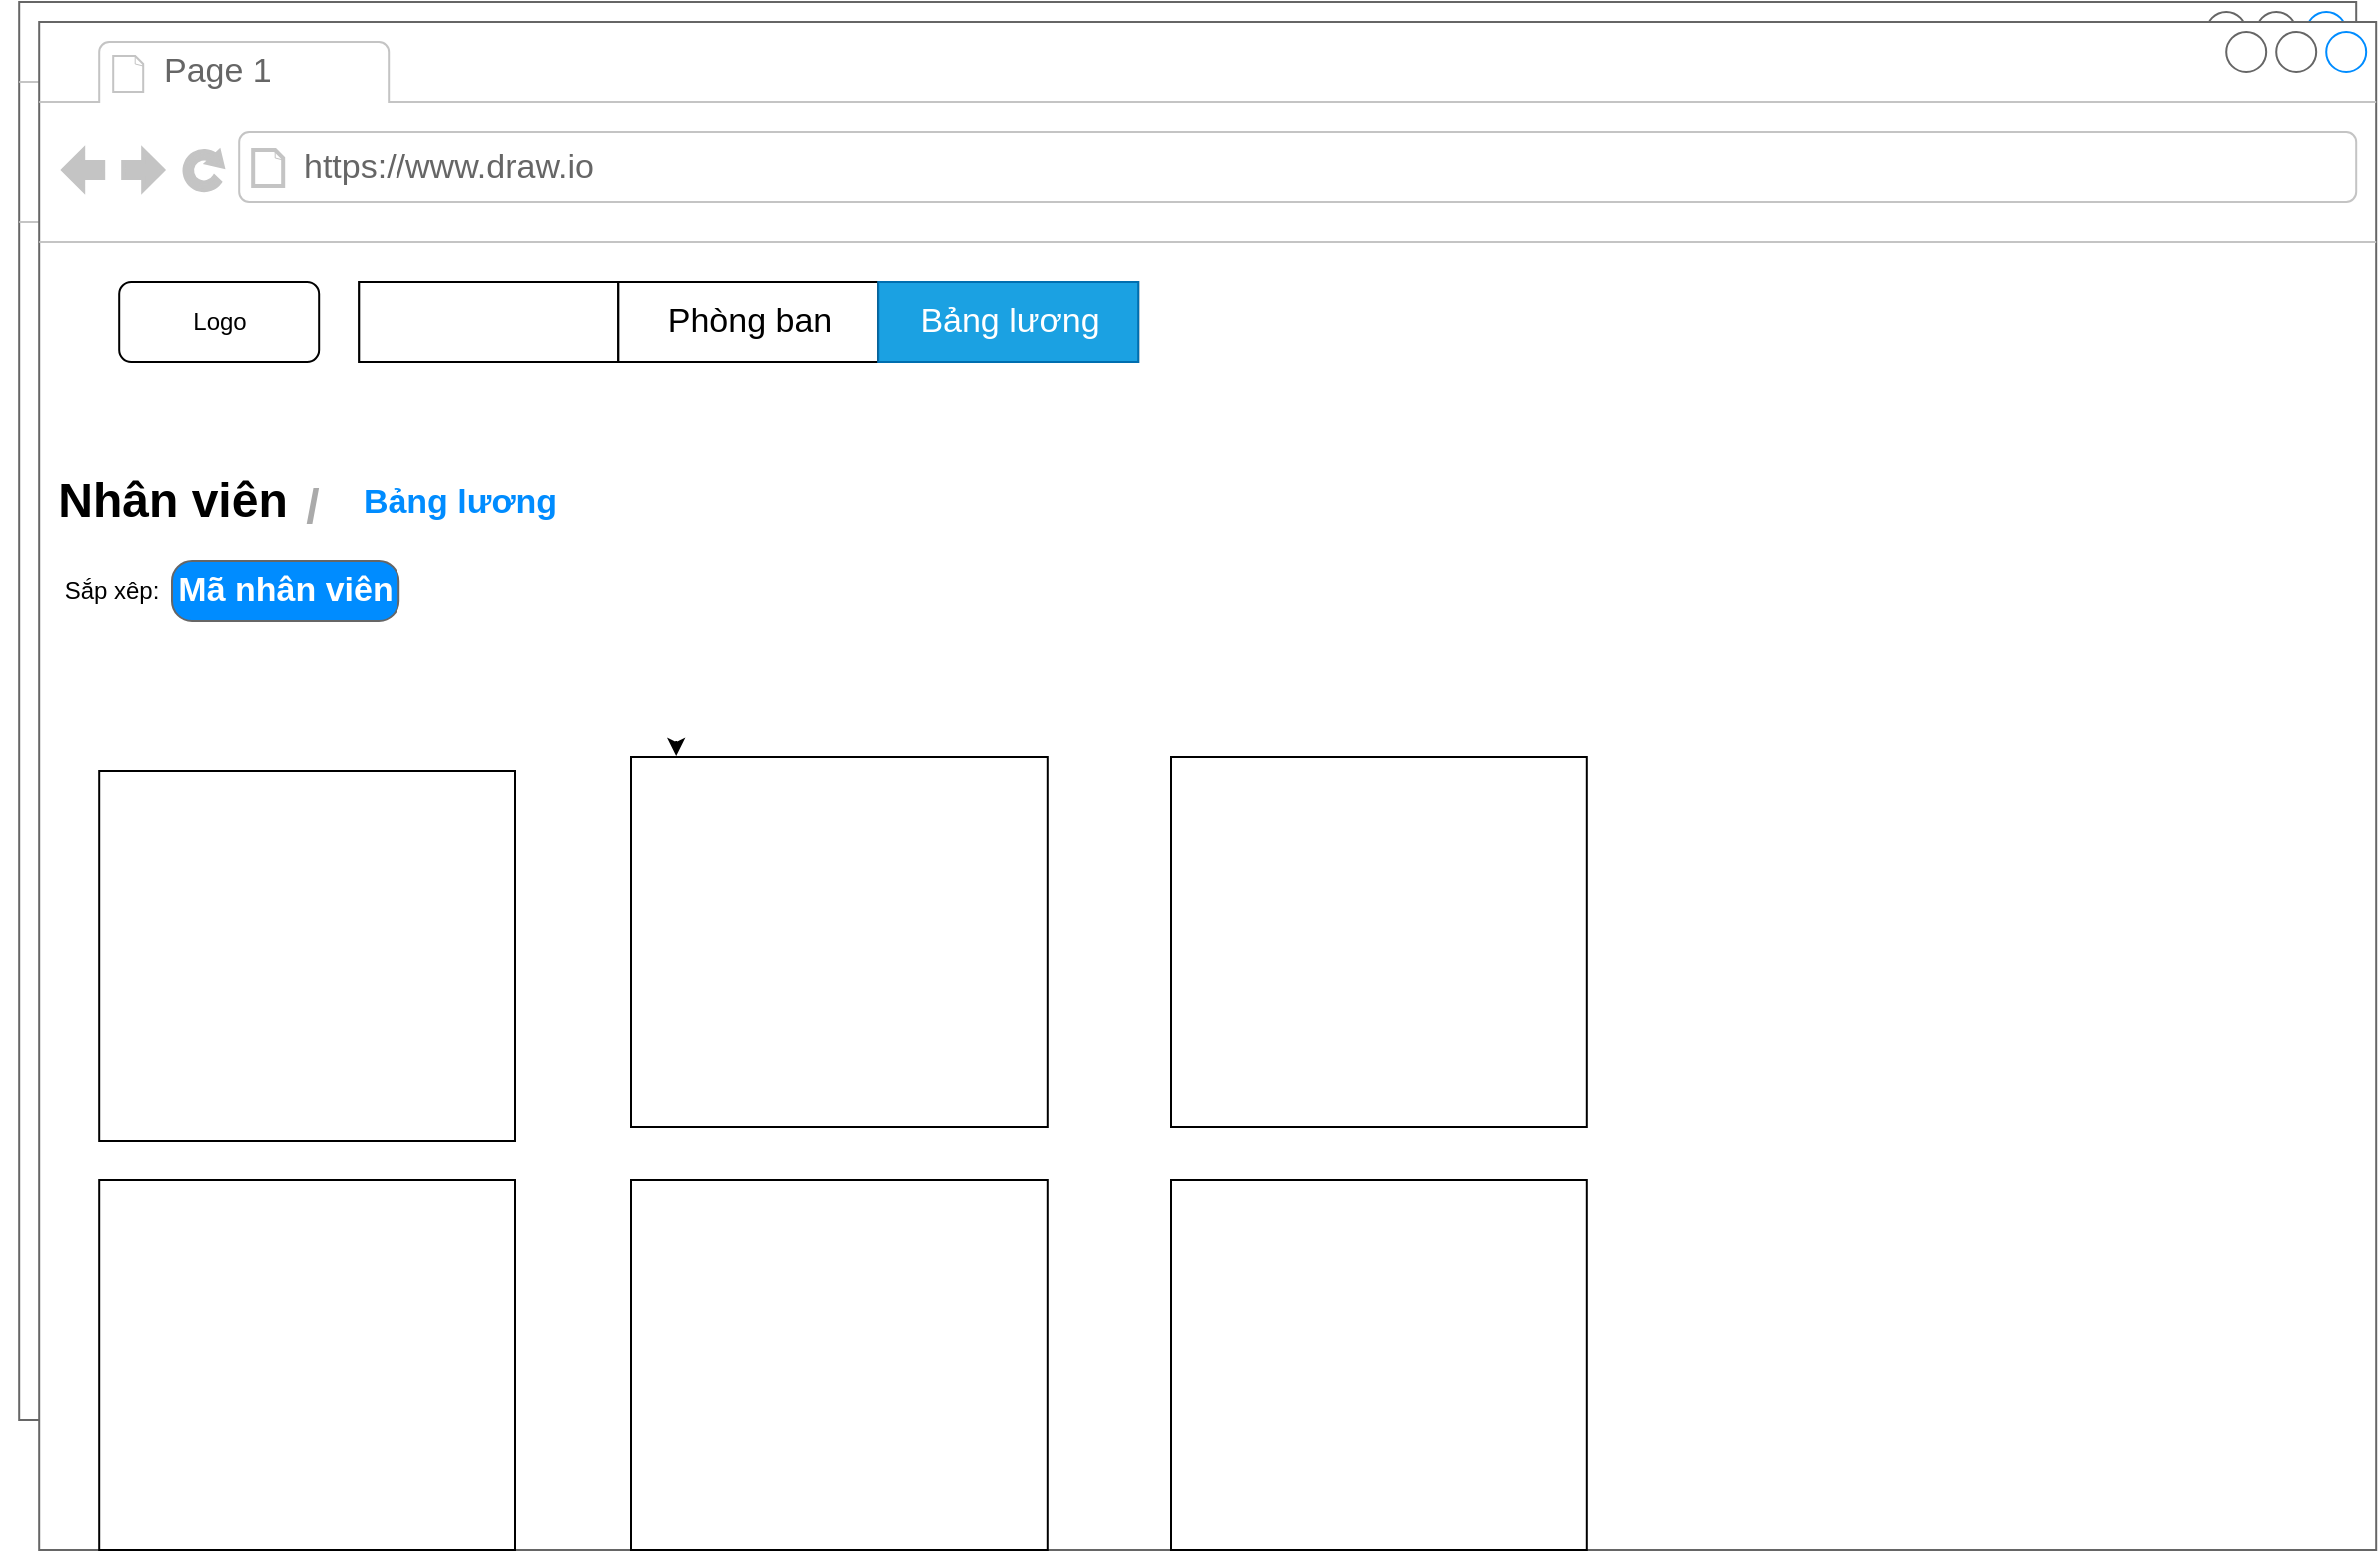 <mxfile>
    <diagram id="wchiuT_AfNnw1r3C1ELz" name="Page-1">
        <mxGraphModel dx="886" dy="844" grid="1" gridSize="10" guides="1" tooltips="1" connect="1" arrows="1" fold="1" page="1" pageScale="1" pageWidth="850" pageHeight="1100" math="0" shadow="0">
            <root>
                <mxCell id="0"/>
                <mxCell id="1" parent="0"/>
                <mxCell id="3" value="" style="strokeWidth=1;shadow=0;dashed=0;align=center;html=1;shape=mxgraph.mockup.containers.browserWindow;rSize=0;strokeColor=#666666;strokeColor2=#008cff;strokeColor3=#c4c4c4;mainText=,;recursiveResize=0;" parent="1" vertex="1">
                    <mxGeometry x="143.6" y="80" width="1170" height="710" as="geometry"/>
                </mxCell>
                <mxCell id="4" value="Page 1" style="strokeWidth=1;shadow=0;dashed=0;align=center;html=1;shape=mxgraph.mockup.containers.anchor;fontSize=17;fontColor=#666666;align=left;" parent="3" vertex="1">
                    <mxGeometry x="60" y="12" width="110" height="26" as="geometry"/>
                </mxCell>
                <mxCell id="5" value="https://www.draw.io" style="strokeWidth=1;shadow=0;dashed=0;align=center;html=1;shape=mxgraph.mockup.containers.anchor;rSize=0;fontSize=17;fontColor=#666666;align=left;" parent="3" vertex="1">
                    <mxGeometry x="130" y="60" width="250" height="26" as="geometry"/>
                </mxCell>
                <mxCell id="6" value="Logo" style="rounded=1;whiteSpace=wrap;html=1;" parent="3" vertex="1">
                    <mxGeometry x="40" y="130" width="100" height="40" as="geometry"/>
                </mxCell>
                <mxCell id="9" value="" style="strokeWidth=1;shadow=0;dashed=0;align=center;html=1;shape=mxgraph.mockup.text.rrect;rSize=0;strokeColor=#666666;container=0;" parent="3" vertex="1">
                    <mxGeometry x="160" y="130" width="390" height="40" as="geometry"/>
                </mxCell>
                <mxCell id="14" value="" style="group" parent="3" vertex="1" connectable="0">
                    <mxGeometry x="160" y="130" width="390" height="40" as="geometry"/>
                </mxCell>
                <mxCell id="10" value="Phòng ban" style="strokeWidth=1;shadow=0;dashed=0;align=center;html=1;shape=mxgraph.mockup.text.rrect;rSize=0;fontSize=17;" parent="14" vertex="1">
                    <mxGeometry x="130" width="130" height="40" as="geometry"/>
                </mxCell>
                <mxCell id="11" value="Bảng lương" style="strokeWidth=1;shadow=0;dashed=0;align=center;html=1;shape=mxgraph.mockup.text.rrect;rSize=0;fontSize=17;fillColor=#1ba1e2;fontColor=#ffffff;strokeColor=#006EAF;" parent="14" vertex="1">
                    <mxGeometry x="260" width="130" height="40" as="geometry"/>
                </mxCell>
                <mxCell id="13" value="Nhân viên" style="strokeWidth=1;shadow=0;dashed=0;align=center;html=1;shape=mxgraph.mockup.text.rrect;rSize=0;fontSize=17;fontColor=#ffffff;fillColor=none;strokeColor=default;" parent="14" vertex="1">
                    <mxGeometry width="130" height="40" as="geometry"/>
                </mxCell>
                <mxCell id="136" value="&lt;h3 style=&quot;box-sizing: border-box ; margin-top: 0px ; margin-bottom: 0.5rem ; font-family: , &amp;#34;blinkmacsystemfont&amp;#34; , &amp;#34;segoe ui&amp;#34; , &amp;#34;roboto&amp;#34; , &amp;#34;oxygen&amp;#34; , &amp;#34;ubuntu&amp;#34; , &amp;#34;cantarell&amp;#34; , &amp;#34;fira sans&amp;#34; , &amp;#34;droid sans&amp;#34; , &amp;#34;helvetica neue&amp;#34; , sans-serif ; font-weight: 500 ; line-height: 1.2 ; font-size: 1.75rem&quot;&gt;&lt;font color=&quot;#ffffff&quot;&gt;Nguyễn Văn F&lt;/font&gt;&lt;/h3&gt;&lt;h5 class=&quot;card-title&quot; style=&quot;box-sizing: border-box ; margin-top: 0px ; margin-bottom: 0.75rem ; font-family: , &amp;#34;blinkmacsystemfont&amp;#34; , &amp;#34;segoe ui&amp;#34; , &amp;#34;roboto&amp;#34; , &amp;#34;oxygen&amp;#34; , &amp;#34;ubuntu&amp;#34; , &amp;#34;cantarell&amp;#34; , &amp;#34;fira sans&amp;#34; , &amp;#34;droid sans&amp;#34; , &amp;#34;helvetica neue&amp;#34; , sans-serif ; font-weight: 500 ; line-height: 1.2 ; font-size: 1.25rem&quot;&gt;&lt;font color=&quot;#ffffff&quot;&gt;Mã nhân viên:&amp;nbsp;15&lt;/font&gt;&lt;/h5&gt;&lt;h5 class=&quot;card-title&quot; style=&quot;box-sizing: border-box ; margin-top: 0px ; margin-bottom: 0.75rem ; font-family: , &amp;#34;blinkmacsystemfont&amp;#34; , &amp;#34;segoe ui&amp;#34; , &amp;#34;roboto&amp;#34; , &amp;#34;oxygen&amp;#34; , &amp;#34;ubuntu&amp;#34; , &amp;#34;cantarell&amp;#34; , &amp;#34;fira sans&amp;#34; , &amp;#34;droid sans&amp;#34; , &amp;#34;helvetica neue&amp;#34; , sans-serif ; font-weight: 500 ; line-height: 1.2 ; font-size: 1.25rem&quot;&gt;&lt;font color=&quot;#ffffff&quot;&gt;Hệ số lượng:&amp;nbsp;1&lt;/font&gt;&lt;/h5&gt;&lt;h5 class=&quot;card-title&quot; style=&quot;box-sizing: border-box ; margin-top: 0px ; margin-bottom: 0.75rem ; font-family: , &amp;#34;blinkmacsystemfont&amp;#34; , &amp;#34;segoe ui&amp;#34; , &amp;#34;roboto&amp;#34; , &amp;#34;oxygen&amp;#34; , &amp;#34;ubuntu&amp;#34; , &amp;#34;cantarell&amp;#34; , &amp;#34;fira sans&amp;#34; , &amp;#34;droid sans&amp;#34; , &amp;#34;helvetica neue&amp;#34; , sans-serif ; font-weight: 500 ; line-height: 1.2 ; font-size: 1.25rem&quot;&gt;&lt;font color=&quot;#ffffff&quot;&gt;Số ngày làm thêm:&amp;nbsp;10&lt;/font&gt;&lt;/h5&gt;&lt;div&gt;&lt;font color=&quot;#ffffff&quot;&gt;Lương: 500000&lt;/font&gt;&lt;/div&gt;" style="strokeWidth=1;shadow=0;align=left;html=1;shape=mxgraph.mockup.text.bulletedList;textColor=#666666;mainText=,,,,;textSize=17;bulletStyle=none;strokeColor=default;fillColor=none;align=left;verticalAlign=top;fontSize=17;fontColor=#666666;" parent="3" vertex="1">
                    <mxGeometry x="30" y="375" width="208.4" height="185" as="geometry"/>
                </mxCell>
                <mxCell id="79" style="edgeStyle=none;html=1;exitX=1;exitY=0;exitDx=0;exitDy=0;entryX=1;entryY=0.25;entryDx=0;entryDy=0;fontSize=18;" parent="3" edge="1">
                    <mxGeometry relative="1" as="geometry">
                        <mxPoint x="319.0" y="360" as="sourcePoint"/>
                        <mxPoint x="319.0" y="367.5" as="targetPoint"/>
                    </mxGeometry>
                </mxCell>
                <mxCell id="139" value="" style="group" parent="3" vertex="1" connectable="0">
                    <mxGeometry x="-9" y="220" width="279" height="40" as="geometry"/>
                </mxCell>
                <mxCell id="15" value="Nhân viên" style="text;strokeColor=none;fillColor=none;html=1;fontSize=24;fontStyle=1;verticalAlign=middle;align=center;" parent="139" vertex="1">
                    <mxGeometry width="150" height="40" as="geometry"/>
                </mxCell>
                <mxCell id="133" value="/" style="strokeWidth=1;shadow=0;dashed=0;align=center;html=1;shape=mxgraph.mockup.navigation.anchor;fontSize=24;fontColor=#aaaaaa;fontStyle=1;" parent="139" vertex="1">
                    <mxGeometry x="135" y="8" width="20" height="30" as="geometry"/>
                </mxCell>
                <mxCell id="134" value="Bảng lương" style="strokeWidth=1;shadow=0;dashed=0;align=center;html=1;shape=mxgraph.mockup.navigation.anchor;fontSize=17;fontColor=#008cff;fontStyle=1;" parent="139" vertex="1">
                    <mxGeometry x="159" y="6" width="120" height="30" as="geometry"/>
                </mxCell>
                <mxCell id="140" value="Sắp xêp:" style="text;html=1;strokeColor=none;fillColor=none;align=center;verticalAlign=middle;whiteSpace=wrap;rounded=0;" vertex="1" parent="3">
                    <mxGeometry x="6.4" y="270" width="60" height="30" as="geometry"/>
                </mxCell>
                <mxCell id="143" value="Mã nhân viên" style="strokeWidth=1;shadow=0;dashed=0;align=center;html=1;shape=mxgraph.mockup.buttons.button;strokeColor=#666666;fontColor=#ffffff;mainText=;buttonStyle=round;fontSize=17;fontStyle=1;fillColor=#008cff;whiteSpace=wrap;" vertex="1" parent="3">
                    <mxGeometry x="66.4" y="270" width="113.6" height="30" as="geometry"/>
                </mxCell>
                <mxCell id="145" value="" style="strokeWidth=1;shadow=0;dashed=0;align=center;html=1;shape=mxgraph.mockup.containers.browserWindow;rSize=0;strokeColor=#666666;strokeColor2=#008cff;strokeColor3=#c4c4c4;mainText=,;recursiveResize=0;" vertex="1" parent="1">
                    <mxGeometry x="153.6" y="90" width="1170" height="765" as="geometry"/>
                </mxCell>
                <mxCell id="146" value="Page 1" style="strokeWidth=1;shadow=0;dashed=0;align=center;html=1;shape=mxgraph.mockup.containers.anchor;fontSize=17;fontColor=#666666;align=left;" vertex="1" parent="145">
                    <mxGeometry x="60" y="12" width="110" height="26" as="geometry"/>
                </mxCell>
                <mxCell id="147" value="https://www.draw.io" style="strokeWidth=1;shadow=0;dashed=0;align=center;html=1;shape=mxgraph.mockup.containers.anchor;rSize=0;fontSize=17;fontColor=#666666;align=left;" vertex="1" parent="145">
                    <mxGeometry x="130" y="60" width="250" height="26" as="geometry"/>
                </mxCell>
                <mxCell id="148" value="Logo" style="rounded=1;whiteSpace=wrap;html=1;" vertex="1" parent="145">
                    <mxGeometry x="40" y="130" width="100" height="40" as="geometry"/>
                </mxCell>
                <mxCell id="149" value="" style="strokeWidth=1;shadow=0;dashed=0;align=center;html=1;shape=mxgraph.mockup.text.rrect;rSize=0;strokeColor=#666666;container=0;" vertex="1" parent="145">
                    <mxGeometry x="160" y="130" width="390" height="40" as="geometry"/>
                </mxCell>
                <mxCell id="150" value="" style="group" vertex="1" connectable="0" parent="145">
                    <mxGeometry x="160" y="130" width="390" height="40" as="geometry"/>
                </mxCell>
                <mxCell id="151" value="Phòng ban" style="strokeWidth=1;shadow=0;dashed=0;align=center;html=1;shape=mxgraph.mockup.text.rrect;rSize=0;fontSize=17;" vertex="1" parent="150">
                    <mxGeometry x="130" width="130" height="40" as="geometry"/>
                </mxCell>
                <mxCell id="152" value="Bảng lương" style="strokeWidth=1;shadow=0;dashed=0;align=center;html=1;shape=mxgraph.mockup.text.rrect;rSize=0;fontSize=17;fillColor=#1ba1e2;fontColor=#ffffff;strokeColor=#006EAF;" vertex="1" parent="150">
                    <mxGeometry x="260" width="130" height="40" as="geometry"/>
                </mxCell>
                <mxCell id="153" value="Nhân viên" style="strokeWidth=1;shadow=0;dashed=0;align=center;html=1;shape=mxgraph.mockup.text.rrect;rSize=0;fontSize=17;fontColor=#ffffff;fillColor=none;strokeColor=default;" vertex="1" parent="150">
                    <mxGeometry width="130" height="40" as="geometry"/>
                </mxCell>
                <mxCell id="154" value="&lt;h3 style=&quot;box-sizing: border-box ; margin-top: 0px ; margin-bottom: 0.5rem ; font-family: , &amp;#34;blinkmacsystemfont&amp;#34; , &amp;#34;segoe ui&amp;#34; , &amp;#34;roboto&amp;#34; , &amp;#34;oxygen&amp;#34; , &amp;#34;ubuntu&amp;#34; , &amp;#34;cantarell&amp;#34; , &amp;#34;fira sans&amp;#34; , &amp;#34;droid sans&amp;#34; , &amp;#34;helvetica neue&amp;#34; , sans-serif ; font-weight: 500 ; line-height: 1.2 ; font-size: 1.75rem&quot;&gt;&lt;font color=&quot;#ffffff&quot;&gt;Nguyễn Văn F&lt;/font&gt;&lt;/h3&gt;&lt;h5 class=&quot;card-title&quot; style=&quot;box-sizing: border-box ; margin-top: 0px ; margin-bottom: 0.75rem ; font-family: , &amp;#34;blinkmacsystemfont&amp;#34; , &amp;#34;segoe ui&amp;#34; , &amp;#34;roboto&amp;#34; , &amp;#34;oxygen&amp;#34; , &amp;#34;ubuntu&amp;#34; , &amp;#34;cantarell&amp;#34; , &amp;#34;fira sans&amp;#34; , &amp;#34;droid sans&amp;#34; , &amp;#34;helvetica neue&amp;#34; , sans-serif ; font-weight: 500 ; line-height: 1.2 ; font-size: 1.25rem&quot;&gt;&lt;font color=&quot;#ffffff&quot;&gt;Mã nhân viên:&amp;nbsp;15&lt;/font&gt;&lt;/h5&gt;&lt;h5 class=&quot;card-title&quot; style=&quot;box-sizing: border-box ; margin-top: 0px ; margin-bottom: 0.75rem ; font-family: , &amp;#34;blinkmacsystemfont&amp;#34; , &amp;#34;segoe ui&amp;#34; , &amp;#34;roboto&amp;#34; , &amp;#34;oxygen&amp;#34; , &amp;#34;ubuntu&amp;#34; , &amp;#34;cantarell&amp;#34; , &amp;#34;fira sans&amp;#34; , &amp;#34;droid sans&amp;#34; , &amp;#34;helvetica neue&amp;#34; , sans-serif ; font-weight: 500 ; line-height: 1.2 ; font-size: 1.25rem&quot;&gt;&lt;font color=&quot;#ffffff&quot;&gt;Hệ số lượng:&amp;nbsp;1&lt;/font&gt;&lt;/h5&gt;&lt;h5 class=&quot;card-title&quot; style=&quot;box-sizing: border-box ; margin-top: 0px ; margin-bottom: 0.75rem ; font-family: , &amp;#34;blinkmacsystemfont&amp;#34; , &amp;#34;segoe ui&amp;#34; , &amp;#34;roboto&amp;#34; , &amp;#34;oxygen&amp;#34; , &amp;#34;ubuntu&amp;#34; , &amp;#34;cantarell&amp;#34; , &amp;#34;fira sans&amp;#34; , &amp;#34;droid sans&amp;#34; , &amp;#34;helvetica neue&amp;#34; , sans-serif ; font-weight: 500 ; line-height: 1.2 ; font-size: 1.25rem&quot;&gt;&lt;font color=&quot;#ffffff&quot;&gt;Số ngày làm thêm:&amp;nbsp;10&lt;/font&gt;&lt;/h5&gt;&lt;div&gt;&lt;font color=&quot;#ffffff&quot;&gt;Lương: 500000&lt;/font&gt;&lt;/div&gt;" style="strokeWidth=1;shadow=0;align=left;html=1;shape=mxgraph.mockup.text.bulletedList;textColor=#666666;mainText=,,,,;textSize=17;bulletStyle=none;strokeColor=default;fillColor=none;align=left;verticalAlign=top;fontSize=17;fontColor=#666666;" vertex="1" parent="145">
                    <mxGeometry x="30" y="375" width="208.4" height="185" as="geometry"/>
                </mxCell>
                <mxCell id="155" style="edgeStyle=none;html=1;exitX=1;exitY=0;exitDx=0;exitDy=0;entryX=1;entryY=0.25;entryDx=0;entryDy=0;fontSize=18;" edge="1" parent="145">
                    <mxGeometry relative="1" as="geometry">
                        <mxPoint x="319.0" y="360" as="sourcePoint"/>
                        <mxPoint x="319.0" y="367.5" as="targetPoint"/>
                    </mxGeometry>
                </mxCell>
                <mxCell id="156" value="" style="group" vertex="1" connectable="0" parent="145">
                    <mxGeometry x="-9" y="220" width="279" height="40" as="geometry"/>
                </mxCell>
                <mxCell id="157" value="Nhân viên" style="text;strokeColor=none;fillColor=none;html=1;fontSize=24;fontStyle=1;verticalAlign=middle;align=center;" vertex="1" parent="156">
                    <mxGeometry width="150" height="40" as="geometry"/>
                </mxCell>
                <mxCell id="158" value="/" style="strokeWidth=1;shadow=0;dashed=0;align=center;html=1;shape=mxgraph.mockup.navigation.anchor;fontSize=24;fontColor=#aaaaaa;fontStyle=1;" vertex="1" parent="156">
                    <mxGeometry x="135" y="8" width="20" height="30" as="geometry"/>
                </mxCell>
                <mxCell id="159" value="Bảng lương" style="strokeWidth=1;shadow=0;dashed=0;align=center;html=1;shape=mxgraph.mockup.navigation.anchor;fontSize=17;fontColor=#008cff;fontStyle=1;" vertex="1" parent="156">
                    <mxGeometry x="159" y="6" width="120" height="30" as="geometry"/>
                </mxCell>
                <mxCell id="160" value="Sắp xêp:" style="text;html=1;strokeColor=none;fillColor=none;align=center;verticalAlign=middle;whiteSpace=wrap;rounded=0;" vertex="1" parent="145">
                    <mxGeometry x="6.4" y="270" width="60" height="30" as="geometry"/>
                </mxCell>
                <mxCell id="161" value="Mã nhân viên" style="strokeWidth=1;shadow=0;dashed=0;align=center;html=1;shape=mxgraph.mockup.buttons.button;strokeColor=#666666;fontColor=#ffffff;mainText=;buttonStyle=round;fontSize=17;fontStyle=1;fillColor=#008cff;whiteSpace=wrap;" vertex="1" parent="145">
                    <mxGeometry x="66.4" y="270" width="113.6" height="30" as="geometry"/>
                </mxCell>
                <mxCell id="162" value="&lt;h3 style=&quot;box-sizing: border-box ; margin-top: 0px ; margin-bottom: 0.5rem ; font-family: , &amp;#34;blinkmacsystemfont&amp;#34; , &amp;#34;segoe ui&amp;#34; , &amp;#34;roboto&amp;#34; , &amp;#34;oxygen&amp;#34; , &amp;#34;ubuntu&amp;#34; , &amp;#34;cantarell&amp;#34; , &amp;#34;fira sans&amp;#34; , &amp;#34;droid sans&amp;#34; , &amp;#34;helvetica neue&amp;#34; , sans-serif ; font-weight: 500 ; line-height: 1.2 ; font-size: 1.75rem&quot;&gt;&lt;font color=&quot;#ffffff&quot;&gt;Nguyễn Văn F&lt;/font&gt;&lt;/h3&gt;&lt;h5 class=&quot;card-title&quot; style=&quot;box-sizing: border-box ; margin-top: 0px ; margin-bottom: 0.75rem ; font-family: , &amp;#34;blinkmacsystemfont&amp;#34; , &amp;#34;segoe ui&amp;#34; , &amp;#34;roboto&amp;#34; , &amp;#34;oxygen&amp;#34; , &amp;#34;ubuntu&amp;#34; , &amp;#34;cantarell&amp;#34; , &amp;#34;fira sans&amp;#34; , &amp;#34;droid sans&amp;#34; , &amp;#34;helvetica neue&amp;#34; , sans-serif ; font-weight: 500 ; line-height: 1.2 ; font-size: 1.25rem&quot;&gt;&lt;font color=&quot;#ffffff&quot;&gt;Mã nhân viên:&amp;nbsp;15&lt;/font&gt;&lt;/h5&gt;&lt;h5 class=&quot;card-title&quot; style=&quot;box-sizing: border-box ; margin-top: 0px ; margin-bottom: 0.75rem ; font-family: , &amp;#34;blinkmacsystemfont&amp;#34; , &amp;#34;segoe ui&amp;#34; , &amp;#34;roboto&amp;#34; , &amp;#34;oxygen&amp;#34; , &amp;#34;ubuntu&amp;#34; , &amp;#34;cantarell&amp;#34; , &amp;#34;fira sans&amp;#34; , &amp;#34;droid sans&amp;#34; , &amp;#34;helvetica neue&amp;#34; , sans-serif ; font-weight: 500 ; line-height: 1.2 ; font-size: 1.25rem&quot;&gt;&lt;font color=&quot;#ffffff&quot;&gt;Hệ số lượng:&amp;nbsp;1&lt;/font&gt;&lt;/h5&gt;&lt;h5 class=&quot;card-title&quot; style=&quot;box-sizing: border-box ; margin-top: 0px ; margin-bottom: 0.75rem ; font-family: , &amp;#34;blinkmacsystemfont&amp;#34; , &amp;#34;segoe ui&amp;#34; , &amp;#34;roboto&amp;#34; , &amp;#34;oxygen&amp;#34; , &amp;#34;ubuntu&amp;#34; , &amp;#34;cantarell&amp;#34; , &amp;#34;fira sans&amp;#34; , &amp;#34;droid sans&amp;#34; , &amp;#34;helvetica neue&amp;#34; , sans-serif ; font-weight: 500 ; line-height: 1.2 ; font-size: 1.25rem&quot;&gt;&lt;font color=&quot;#ffffff&quot;&gt;Số ngày làm thêm:&amp;nbsp;10&lt;/font&gt;&lt;/h5&gt;&lt;div&gt;&lt;font color=&quot;#ffffff&quot;&gt;Lương: 500000&lt;/font&gt;&lt;/div&gt;" style="strokeWidth=1;shadow=0;align=left;html=1;shape=mxgraph.mockup.text.bulletedList;textColor=#666666;mainText=,,,,;textSize=17;bulletStyle=none;strokeColor=default;fillColor=none;align=left;verticalAlign=top;fontSize=17;fontColor=#666666;" vertex="1" parent="145">
                    <mxGeometry x="296.4" y="368" width="208.4" height="185" as="geometry"/>
                </mxCell>
                <mxCell id="163" value="&lt;h3 style=&quot;box-sizing: border-box ; margin-top: 0px ; margin-bottom: 0.5rem ; font-family: , &amp;#34;blinkmacsystemfont&amp;#34; , &amp;#34;segoe ui&amp;#34; , &amp;#34;roboto&amp;#34; , &amp;#34;oxygen&amp;#34; , &amp;#34;ubuntu&amp;#34; , &amp;#34;cantarell&amp;#34; , &amp;#34;fira sans&amp;#34; , &amp;#34;droid sans&amp;#34; , &amp;#34;helvetica neue&amp;#34; , sans-serif ; font-weight: 500 ; line-height: 1.2 ; font-size: 1.75rem&quot;&gt;&lt;font color=&quot;#ffffff&quot;&gt;Nguyễn Văn F&lt;/font&gt;&lt;/h3&gt;&lt;h5 class=&quot;card-title&quot; style=&quot;box-sizing: border-box ; margin-top: 0px ; margin-bottom: 0.75rem ; font-family: , &amp;#34;blinkmacsystemfont&amp;#34; , &amp;#34;segoe ui&amp;#34; , &amp;#34;roboto&amp;#34; , &amp;#34;oxygen&amp;#34; , &amp;#34;ubuntu&amp;#34; , &amp;#34;cantarell&amp;#34; , &amp;#34;fira sans&amp;#34; , &amp;#34;droid sans&amp;#34; , &amp;#34;helvetica neue&amp;#34; , sans-serif ; font-weight: 500 ; line-height: 1.2 ; font-size: 1.25rem&quot;&gt;&lt;font color=&quot;#ffffff&quot;&gt;Mã nhân viên:&amp;nbsp;15&lt;/font&gt;&lt;/h5&gt;&lt;h5 class=&quot;card-title&quot; style=&quot;box-sizing: border-box ; margin-top: 0px ; margin-bottom: 0.75rem ; font-family: , &amp;#34;blinkmacsystemfont&amp;#34; , &amp;#34;segoe ui&amp;#34; , &amp;#34;roboto&amp;#34; , &amp;#34;oxygen&amp;#34; , &amp;#34;ubuntu&amp;#34; , &amp;#34;cantarell&amp;#34; , &amp;#34;fira sans&amp;#34; , &amp;#34;droid sans&amp;#34; , &amp;#34;helvetica neue&amp;#34; , sans-serif ; font-weight: 500 ; line-height: 1.2 ; font-size: 1.25rem&quot;&gt;&lt;font color=&quot;#ffffff&quot;&gt;Hệ số lượng:&amp;nbsp;1&lt;/font&gt;&lt;/h5&gt;&lt;h5 class=&quot;card-title&quot; style=&quot;box-sizing: border-box ; margin-top: 0px ; margin-bottom: 0.75rem ; font-family: , &amp;#34;blinkmacsystemfont&amp;#34; , &amp;#34;segoe ui&amp;#34; , &amp;#34;roboto&amp;#34; , &amp;#34;oxygen&amp;#34; , &amp;#34;ubuntu&amp;#34; , &amp;#34;cantarell&amp;#34; , &amp;#34;fira sans&amp;#34; , &amp;#34;droid sans&amp;#34; , &amp;#34;helvetica neue&amp;#34; , sans-serif ; font-weight: 500 ; line-height: 1.2 ; font-size: 1.25rem&quot;&gt;&lt;font color=&quot;#ffffff&quot;&gt;Số ngày làm thêm:&amp;nbsp;10&lt;/font&gt;&lt;/h5&gt;&lt;div&gt;&lt;font color=&quot;#ffffff&quot;&gt;Lương: 500000&lt;/font&gt;&lt;/div&gt;" style="strokeWidth=1;shadow=0;align=left;html=1;shape=mxgraph.mockup.text.bulletedList;textColor=#666666;mainText=,,,,;textSize=17;bulletStyle=none;strokeColor=default;fillColor=none;align=left;verticalAlign=top;fontSize=17;fontColor=#666666;" vertex="1" parent="145">
                    <mxGeometry x="566.4" y="368" width="208.4" height="185" as="geometry"/>
                </mxCell>
                <mxCell id="164" value="&lt;h3 style=&quot;box-sizing: border-box ; margin-top: 0px ; margin-bottom: 0.5rem ; font-family: , &amp;#34;blinkmacsystemfont&amp;#34; , &amp;#34;segoe ui&amp;#34; , &amp;#34;roboto&amp;#34; , &amp;#34;oxygen&amp;#34; , &amp;#34;ubuntu&amp;#34; , &amp;#34;cantarell&amp;#34; , &amp;#34;fira sans&amp;#34; , &amp;#34;droid sans&amp;#34; , &amp;#34;helvetica neue&amp;#34; , sans-serif ; font-weight: 500 ; line-height: 1.2 ; font-size: 1.75rem&quot;&gt;&lt;font color=&quot;#ffffff&quot;&gt;Nguyễn Văn F&lt;/font&gt;&lt;/h3&gt;&lt;h5 class=&quot;card-title&quot; style=&quot;box-sizing: border-box ; margin-top: 0px ; margin-bottom: 0.75rem ; font-family: , &amp;#34;blinkmacsystemfont&amp;#34; , &amp;#34;segoe ui&amp;#34; , &amp;#34;roboto&amp;#34; , &amp;#34;oxygen&amp;#34; , &amp;#34;ubuntu&amp;#34; , &amp;#34;cantarell&amp;#34; , &amp;#34;fira sans&amp;#34; , &amp;#34;droid sans&amp;#34; , &amp;#34;helvetica neue&amp;#34; , sans-serif ; font-weight: 500 ; line-height: 1.2 ; font-size: 1.25rem&quot;&gt;&lt;font color=&quot;#ffffff&quot;&gt;Mã nhân viên:&amp;nbsp;15&lt;/font&gt;&lt;/h5&gt;&lt;h5 class=&quot;card-title&quot; style=&quot;box-sizing: border-box ; margin-top: 0px ; margin-bottom: 0.75rem ; font-family: , &amp;#34;blinkmacsystemfont&amp;#34; , &amp;#34;segoe ui&amp;#34; , &amp;#34;roboto&amp;#34; , &amp;#34;oxygen&amp;#34; , &amp;#34;ubuntu&amp;#34; , &amp;#34;cantarell&amp;#34; , &amp;#34;fira sans&amp;#34; , &amp;#34;droid sans&amp;#34; , &amp;#34;helvetica neue&amp;#34; , sans-serif ; font-weight: 500 ; line-height: 1.2 ; font-size: 1.25rem&quot;&gt;&lt;font color=&quot;#ffffff&quot;&gt;Hệ số lượng:&amp;nbsp;1&lt;/font&gt;&lt;/h5&gt;&lt;h5 class=&quot;card-title&quot; style=&quot;box-sizing: border-box ; margin-top: 0px ; margin-bottom: 0.75rem ; font-family: , &amp;#34;blinkmacsystemfont&amp;#34; , &amp;#34;segoe ui&amp;#34; , &amp;#34;roboto&amp;#34; , &amp;#34;oxygen&amp;#34; , &amp;#34;ubuntu&amp;#34; , &amp;#34;cantarell&amp;#34; , &amp;#34;fira sans&amp;#34; , &amp;#34;droid sans&amp;#34; , &amp;#34;helvetica neue&amp;#34; , sans-serif ; font-weight: 500 ; line-height: 1.2 ; font-size: 1.25rem&quot;&gt;&lt;font color=&quot;#ffffff&quot;&gt;Số ngày làm thêm:&amp;nbsp;10&lt;/font&gt;&lt;/h5&gt;&lt;div&gt;&lt;font color=&quot;#ffffff&quot;&gt;Lương: 500000&lt;/font&gt;&lt;/div&gt;" style="strokeWidth=1;shadow=0;align=left;html=1;shape=mxgraph.mockup.text.bulletedList;textColor=#666666;mainText=,,,,;textSize=17;bulletStyle=none;strokeColor=default;fillColor=none;align=left;verticalAlign=top;fontSize=17;fontColor=#666666;" vertex="1" parent="145">
                    <mxGeometry x="30" y="580" width="208.4" height="185" as="geometry"/>
                </mxCell>
                <mxCell id="165" value="&lt;h3 style=&quot;box-sizing: border-box ; margin-top: 0px ; margin-bottom: 0.5rem ; font-family: , &amp;#34;blinkmacsystemfont&amp;#34; , &amp;#34;segoe ui&amp;#34; , &amp;#34;roboto&amp;#34; , &amp;#34;oxygen&amp;#34; , &amp;#34;ubuntu&amp;#34; , &amp;#34;cantarell&amp;#34; , &amp;#34;fira sans&amp;#34; , &amp;#34;droid sans&amp;#34; , &amp;#34;helvetica neue&amp;#34; , sans-serif ; font-weight: 500 ; line-height: 1.2 ; font-size: 1.75rem&quot;&gt;&lt;font color=&quot;#ffffff&quot;&gt;Nguyễn Văn F&lt;/font&gt;&lt;/h3&gt;&lt;h5 class=&quot;card-title&quot; style=&quot;box-sizing: border-box ; margin-top: 0px ; margin-bottom: 0.75rem ; font-family: , &amp;#34;blinkmacsystemfont&amp;#34; , &amp;#34;segoe ui&amp;#34; , &amp;#34;roboto&amp;#34; , &amp;#34;oxygen&amp;#34; , &amp;#34;ubuntu&amp;#34; , &amp;#34;cantarell&amp;#34; , &amp;#34;fira sans&amp;#34; , &amp;#34;droid sans&amp;#34; , &amp;#34;helvetica neue&amp;#34; , sans-serif ; font-weight: 500 ; line-height: 1.2 ; font-size: 1.25rem&quot;&gt;&lt;font color=&quot;#ffffff&quot;&gt;Mã nhân viên:&amp;nbsp;15&lt;/font&gt;&lt;/h5&gt;&lt;h5 class=&quot;card-title&quot; style=&quot;box-sizing: border-box ; margin-top: 0px ; margin-bottom: 0.75rem ; font-family: , &amp;#34;blinkmacsystemfont&amp;#34; , &amp;#34;segoe ui&amp;#34; , &amp;#34;roboto&amp;#34; , &amp;#34;oxygen&amp;#34; , &amp;#34;ubuntu&amp;#34; , &amp;#34;cantarell&amp;#34; , &amp;#34;fira sans&amp;#34; , &amp;#34;droid sans&amp;#34; , &amp;#34;helvetica neue&amp;#34; , sans-serif ; font-weight: 500 ; line-height: 1.2 ; font-size: 1.25rem&quot;&gt;&lt;font color=&quot;#ffffff&quot;&gt;Hệ số lượng:&amp;nbsp;1&lt;/font&gt;&lt;/h5&gt;&lt;h5 class=&quot;card-title&quot; style=&quot;box-sizing: border-box ; margin-top: 0px ; margin-bottom: 0.75rem ; font-family: , &amp;#34;blinkmacsystemfont&amp;#34; , &amp;#34;segoe ui&amp;#34; , &amp;#34;roboto&amp;#34; , &amp;#34;oxygen&amp;#34; , &amp;#34;ubuntu&amp;#34; , &amp;#34;cantarell&amp;#34; , &amp;#34;fira sans&amp;#34; , &amp;#34;droid sans&amp;#34; , &amp;#34;helvetica neue&amp;#34; , sans-serif ; font-weight: 500 ; line-height: 1.2 ; font-size: 1.25rem&quot;&gt;&lt;font color=&quot;#ffffff&quot;&gt;Số ngày làm thêm:&amp;nbsp;10&lt;/font&gt;&lt;/h5&gt;&lt;div&gt;&lt;font color=&quot;#ffffff&quot;&gt;Lương: 500000&lt;/font&gt;&lt;/div&gt;" style="strokeWidth=1;shadow=0;align=left;html=1;shape=mxgraph.mockup.text.bulletedList;textColor=#666666;mainText=,,,,;textSize=17;bulletStyle=none;strokeColor=default;fillColor=none;align=left;verticalAlign=top;fontSize=17;fontColor=#666666;" vertex="1" parent="145">
                    <mxGeometry x="296.4" y="580" width="208.4" height="185" as="geometry"/>
                </mxCell>
                <mxCell id="166" value="&lt;h3 style=&quot;box-sizing: border-box ; margin-top: 0px ; margin-bottom: 0.5rem ; font-family: , &amp;#34;blinkmacsystemfont&amp;#34; , &amp;#34;segoe ui&amp;#34; , &amp;#34;roboto&amp;#34; , &amp;#34;oxygen&amp;#34; , &amp;#34;ubuntu&amp;#34; , &amp;#34;cantarell&amp;#34; , &amp;#34;fira sans&amp;#34; , &amp;#34;droid sans&amp;#34; , &amp;#34;helvetica neue&amp;#34; , sans-serif ; font-weight: 500 ; line-height: 1.2 ; font-size: 1.75rem&quot;&gt;&lt;font color=&quot;#ffffff&quot;&gt;Nguyễn Văn F&lt;/font&gt;&lt;/h3&gt;&lt;h5 class=&quot;card-title&quot; style=&quot;box-sizing: border-box ; margin-top: 0px ; margin-bottom: 0.75rem ; font-family: , &amp;#34;blinkmacsystemfont&amp;#34; , &amp;#34;segoe ui&amp;#34; , &amp;#34;roboto&amp;#34; , &amp;#34;oxygen&amp;#34; , &amp;#34;ubuntu&amp;#34; , &amp;#34;cantarell&amp;#34; , &amp;#34;fira sans&amp;#34; , &amp;#34;droid sans&amp;#34; , &amp;#34;helvetica neue&amp;#34; , sans-serif ; font-weight: 500 ; line-height: 1.2 ; font-size: 1.25rem&quot;&gt;&lt;font color=&quot;#ffffff&quot;&gt;Mã nhân viên:&amp;nbsp;15&lt;/font&gt;&lt;/h5&gt;&lt;h5 class=&quot;card-title&quot; style=&quot;box-sizing: border-box ; margin-top: 0px ; margin-bottom: 0.75rem ; font-family: , &amp;#34;blinkmacsystemfont&amp;#34; , &amp;#34;segoe ui&amp;#34; , &amp;#34;roboto&amp;#34; , &amp;#34;oxygen&amp;#34; , &amp;#34;ubuntu&amp;#34; , &amp;#34;cantarell&amp;#34; , &amp;#34;fira sans&amp;#34; , &amp;#34;droid sans&amp;#34; , &amp;#34;helvetica neue&amp;#34; , sans-serif ; font-weight: 500 ; line-height: 1.2 ; font-size: 1.25rem&quot;&gt;&lt;font color=&quot;#ffffff&quot;&gt;Hệ số lượng:&amp;nbsp;1&lt;/font&gt;&lt;/h5&gt;&lt;h5 class=&quot;card-title&quot; style=&quot;box-sizing: border-box ; margin-top: 0px ; margin-bottom: 0.75rem ; font-family: , &amp;#34;blinkmacsystemfont&amp;#34; , &amp;#34;segoe ui&amp;#34; , &amp;#34;roboto&amp;#34; , &amp;#34;oxygen&amp;#34; , &amp;#34;ubuntu&amp;#34; , &amp;#34;cantarell&amp;#34; , &amp;#34;fira sans&amp;#34; , &amp;#34;droid sans&amp;#34; , &amp;#34;helvetica neue&amp;#34; , sans-serif ; font-weight: 500 ; line-height: 1.2 ; font-size: 1.25rem&quot;&gt;&lt;font color=&quot;#ffffff&quot;&gt;Số ngày làm thêm:&amp;nbsp;10&lt;/font&gt;&lt;/h5&gt;&lt;div&gt;&lt;font color=&quot;#ffffff&quot;&gt;Lương: 500000&lt;/font&gt;&lt;/div&gt;" style="strokeWidth=1;shadow=0;align=left;html=1;shape=mxgraph.mockup.text.bulletedList;textColor=#666666;mainText=,,,,;textSize=17;bulletStyle=none;strokeColor=default;fillColor=none;align=left;verticalAlign=top;fontSize=17;fontColor=#666666;" vertex="1" parent="145">
                    <mxGeometry x="566.4" y="580" width="208.4" height="185" as="geometry"/>
                </mxCell>
            </root>
        </mxGraphModel>
    </diagram>
</mxfile>